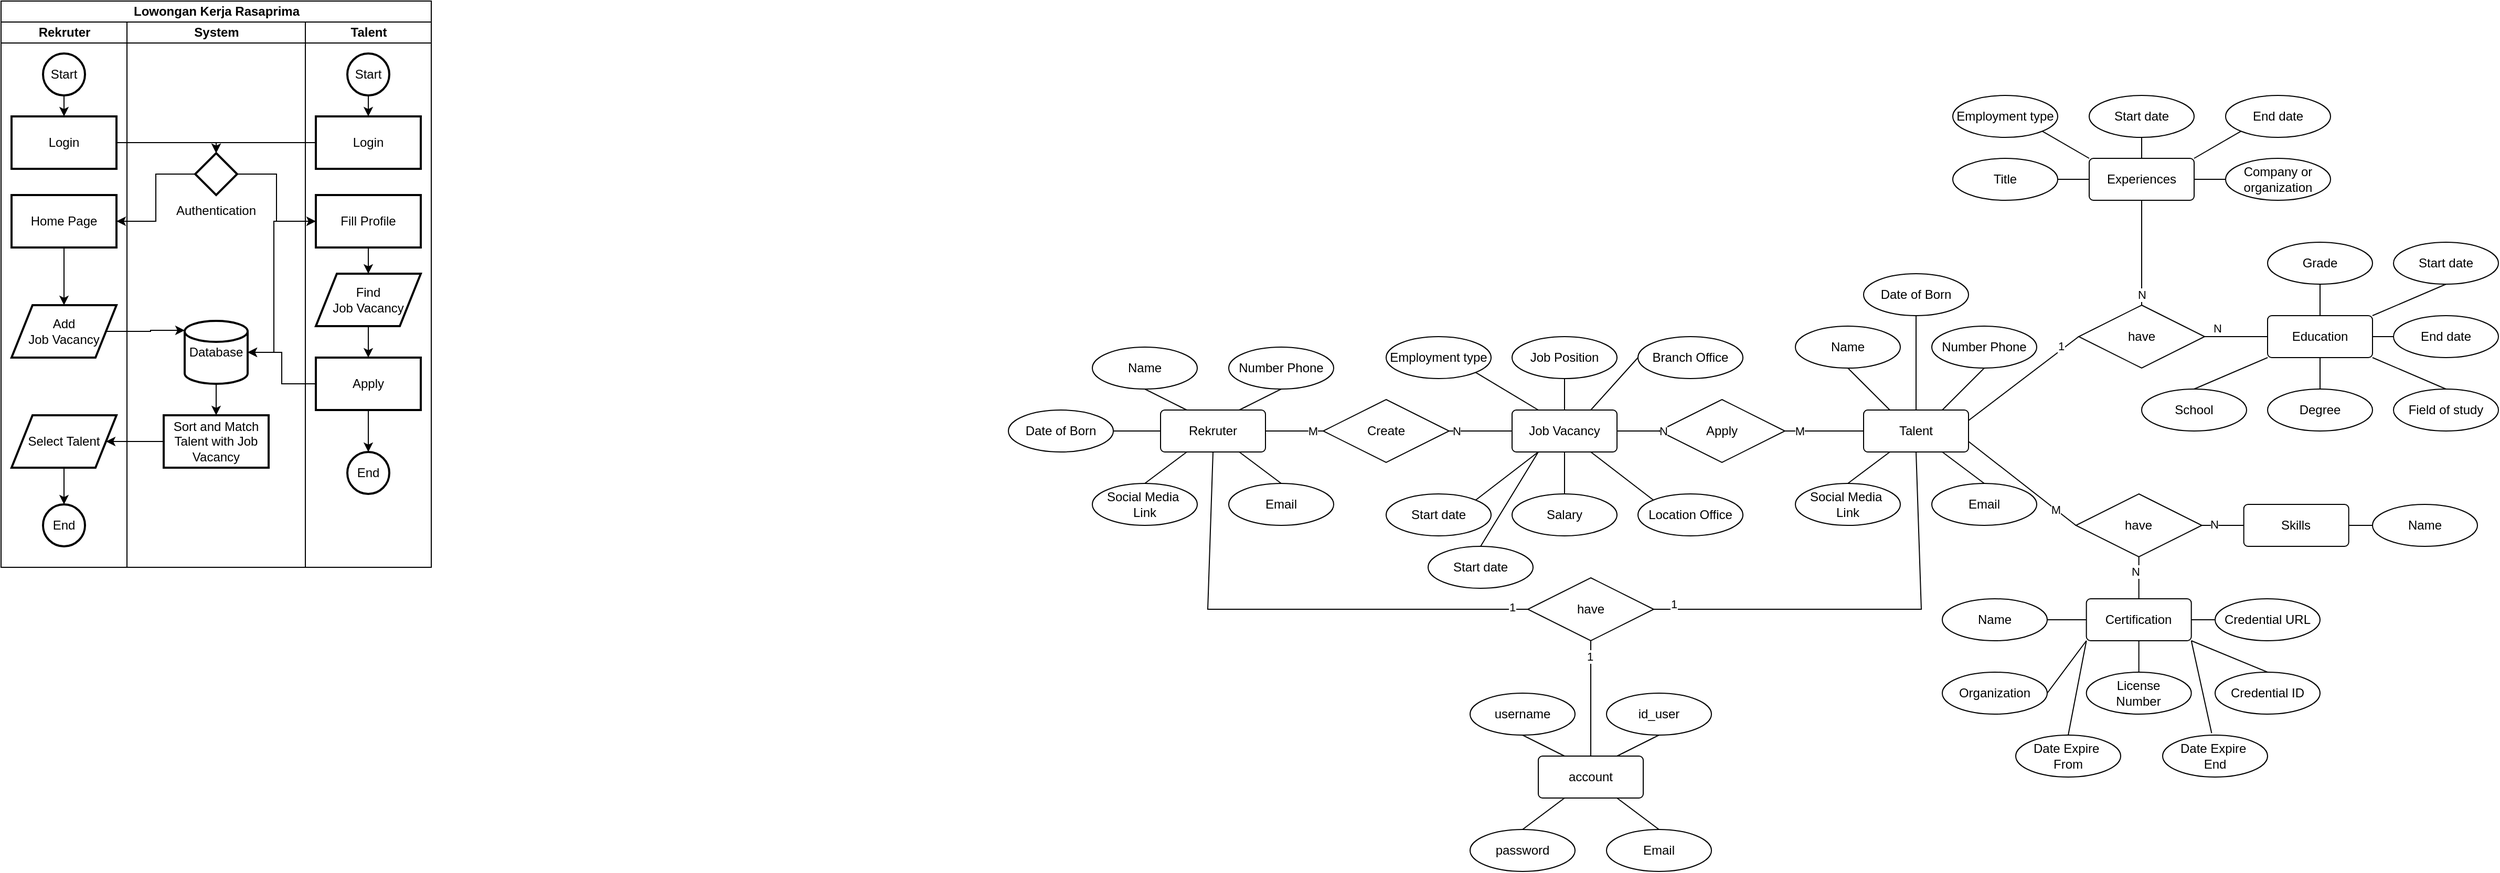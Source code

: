 <mxfile version="26.2.13">
  <diagram name="Page-1" id="O7iXT2IoPhU9W17zgHiO">
    <mxGraphModel dx="2426" dy="834" grid="1" gridSize="10" guides="1" tooltips="1" connect="1" arrows="1" fold="1" page="1" pageScale="1" pageWidth="850" pageHeight="1100" math="0" shadow="0">
      <root>
        <mxCell id="0" />
        <mxCell id="1" parent="0" />
        <mxCell id="uvv2mwFOaot9U9cJfKDP-1" value="Lowongan Kerja Rasaprima" style="swimlane;childLayout=stackLayout;resizeParent=1;resizeParentMax=0;startSize=20;html=1;" parent="1" vertex="1">
          <mxGeometry x="-830" y="20" width="410" height="540" as="geometry" />
        </mxCell>
        <mxCell id="uvv2mwFOaot9U9cJfKDP-2" value="Rekruter" style="swimlane;startSize=20;html=1;" parent="uvv2mwFOaot9U9cJfKDP-1" vertex="1">
          <mxGeometry y="20" width="120" height="520" as="geometry" />
        </mxCell>
        <mxCell id="uvv2mwFOaot9U9cJfKDP-7" value="" style="edgeStyle=orthogonalEdgeStyle;rounded=0;orthogonalLoop=1;jettySize=auto;html=1;" parent="uvv2mwFOaot9U9cJfKDP-2" source="uvv2mwFOaot9U9cJfKDP-5" target="uvv2mwFOaot9U9cJfKDP-6" edge="1">
          <mxGeometry relative="1" as="geometry" />
        </mxCell>
        <mxCell id="uvv2mwFOaot9U9cJfKDP-5" value="Start" style="strokeWidth=2;html=1;shape=mxgraph.flowchart.start_2;whiteSpace=wrap;" parent="uvv2mwFOaot9U9cJfKDP-2" vertex="1">
          <mxGeometry x="40" y="30" width="40" height="40" as="geometry" />
        </mxCell>
        <mxCell id="uvv2mwFOaot9U9cJfKDP-6" value="Login" style="whiteSpace=wrap;html=1;strokeWidth=2;" parent="uvv2mwFOaot9U9cJfKDP-2" vertex="1">
          <mxGeometry x="10" y="90" width="100" height="50" as="geometry" />
        </mxCell>
        <mxCell id="uvv2mwFOaot9U9cJfKDP-26" value="" style="edgeStyle=orthogonalEdgeStyle;rounded=0;orthogonalLoop=1;jettySize=auto;html=1;" parent="uvv2mwFOaot9U9cJfKDP-2" source="uvv2mwFOaot9U9cJfKDP-19" target="uvv2mwFOaot9U9cJfKDP-25" edge="1">
          <mxGeometry relative="1" as="geometry" />
        </mxCell>
        <mxCell id="uvv2mwFOaot9U9cJfKDP-19" value="Home Page" style="whiteSpace=wrap;html=1;strokeWidth=2;aspect=fixed;" parent="uvv2mwFOaot9U9cJfKDP-2" vertex="1">
          <mxGeometry x="10" y="165" width="100" height="50" as="geometry" />
        </mxCell>
        <mxCell id="uvv2mwFOaot9U9cJfKDP-25" value="Add&lt;div&gt;Job Vacancy&lt;/div&gt;" style="shape=parallelogram;perimeter=parallelogramPerimeter;whiteSpace=wrap;html=1;fixedSize=1;strokeWidth=2;aspect=fixed;" parent="uvv2mwFOaot9U9cJfKDP-2" vertex="1">
          <mxGeometry x="10" y="270" width="100" height="50" as="geometry" />
        </mxCell>
        <mxCell id="uvv2mwFOaot9U9cJfKDP-46" value="" style="edgeStyle=orthogonalEdgeStyle;rounded=0;orthogonalLoop=1;jettySize=auto;html=1;" parent="uvv2mwFOaot9U9cJfKDP-2" source="uvv2mwFOaot9U9cJfKDP-41" target="uvv2mwFOaot9U9cJfKDP-45" edge="1">
          <mxGeometry relative="1" as="geometry" />
        </mxCell>
        <mxCell id="uvv2mwFOaot9U9cJfKDP-41" value="Select Talent" style="shape=parallelogram;perimeter=parallelogramPerimeter;whiteSpace=wrap;html=1;fixedSize=1;strokeWidth=2;aspect=fixed;" parent="uvv2mwFOaot9U9cJfKDP-2" vertex="1">
          <mxGeometry x="10" y="375" width="100" height="50" as="geometry" />
        </mxCell>
        <mxCell id="uvv2mwFOaot9U9cJfKDP-45" value="End" style="ellipse;whiteSpace=wrap;html=1;strokeWidth=2;aspect=fixed;" parent="uvv2mwFOaot9U9cJfKDP-2" vertex="1">
          <mxGeometry x="40" y="460" width="40" height="40" as="geometry" />
        </mxCell>
        <mxCell id="uvv2mwFOaot9U9cJfKDP-3" value="System" style="swimlane;startSize=20;html=1;" parent="uvv2mwFOaot9U9cJfKDP-1" vertex="1">
          <mxGeometry x="120" y="20" width="170" height="520" as="geometry" />
        </mxCell>
        <mxCell id="uvv2mwFOaot9U9cJfKDP-17" value="" style="rhombus;whiteSpace=wrap;html=1;strokeWidth=2;aspect=fixed;" parent="uvv2mwFOaot9U9cJfKDP-3" vertex="1">
          <mxGeometry x="65" y="125" width="40" height="40" as="geometry" />
        </mxCell>
        <mxCell id="uvv2mwFOaot9U9cJfKDP-37" value="" style="edgeStyle=orthogonalEdgeStyle;rounded=0;orthogonalLoop=1;jettySize=auto;html=1;" parent="uvv2mwFOaot9U9cJfKDP-3" source="uvv2mwFOaot9U9cJfKDP-24" target="uvv2mwFOaot9U9cJfKDP-36" edge="1">
          <mxGeometry relative="1" as="geometry" />
        </mxCell>
        <mxCell id="uvv2mwFOaot9U9cJfKDP-24" value="Database" style="strokeWidth=2;html=1;shape=mxgraph.flowchart.database;whiteSpace=wrap;" parent="uvv2mwFOaot9U9cJfKDP-3" vertex="1">
          <mxGeometry x="55" y="285" width="60" height="60" as="geometry" />
        </mxCell>
        <mxCell id="uvv2mwFOaot9U9cJfKDP-13" value="" style="edgeStyle=orthogonalEdgeStyle;rounded=0;orthogonalLoop=1;jettySize=auto;html=1;entryX=0.5;entryY=0;entryDx=0;entryDy=0;" parent="uvv2mwFOaot9U9cJfKDP-3" source="uvv2mwFOaot9U9cJfKDP-11" target="uvv2mwFOaot9U9cJfKDP-17" edge="1">
          <mxGeometry relative="1" as="geometry">
            <mxPoint x="135" y="115.0" as="targetPoint" />
            <Array as="points">
              <mxPoint x="85" y="115" />
            </Array>
          </mxGeometry>
        </mxCell>
        <mxCell id="uvv2mwFOaot9U9cJfKDP-36" value="Sort and Match Talent with Job Vacancy" style="whiteSpace=wrap;html=1;strokeWidth=2;aspect=fixed;" parent="uvv2mwFOaot9U9cJfKDP-3" vertex="1">
          <mxGeometry x="35" y="375" width="100" height="50" as="geometry" />
        </mxCell>
        <mxCell id="uvv2mwFOaot9U9cJfKDP-40" value="Authentication" style="text;html=1;align=center;verticalAlign=middle;whiteSpace=wrap;rounded=0;" parent="uvv2mwFOaot9U9cJfKDP-3" vertex="1">
          <mxGeometry x="55" y="165" width="60" height="30" as="geometry" />
        </mxCell>
        <mxCell id="uvv2mwFOaot9U9cJfKDP-4" value="Talent" style="swimlane;startSize=20;html=1;" parent="uvv2mwFOaot9U9cJfKDP-1" vertex="1">
          <mxGeometry x="290" y="20" width="120" height="520" as="geometry" />
        </mxCell>
        <mxCell id="uvv2mwFOaot9U9cJfKDP-12" value="" style="edgeStyle=orthogonalEdgeStyle;rounded=0;orthogonalLoop=1;jettySize=auto;html=1;" parent="uvv2mwFOaot9U9cJfKDP-4" source="uvv2mwFOaot9U9cJfKDP-10" target="uvv2mwFOaot9U9cJfKDP-11" edge="1">
          <mxGeometry relative="1" as="geometry" />
        </mxCell>
        <mxCell id="uvv2mwFOaot9U9cJfKDP-10" value="Start" style="strokeWidth=2;html=1;shape=mxgraph.flowchart.start_2;whiteSpace=wrap;" parent="uvv2mwFOaot9U9cJfKDP-4" vertex="1">
          <mxGeometry x="40" y="30" width="40" height="40" as="geometry" />
        </mxCell>
        <mxCell id="uvv2mwFOaot9U9cJfKDP-11" value="Login" style="whiteSpace=wrap;html=1;strokeWidth=2;" parent="uvv2mwFOaot9U9cJfKDP-4" vertex="1">
          <mxGeometry x="10" y="90" width="100" height="50" as="geometry" />
        </mxCell>
        <mxCell id="uvv2mwFOaot9U9cJfKDP-30" value="" style="edgeStyle=orthogonalEdgeStyle;rounded=0;orthogonalLoop=1;jettySize=auto;html=1;" parent="uvv2mwFOaot9U9cJfKDP-4" source="uvv2mwFOaot9U9cJfKDP-21" target="uvv2mwFOaot9U9cJfKDP-29" edge="1">
          <mxGeometry relative="1" as="geometry" />
        </mxCell>
        <mxCell id="uvv2mwFOaot9U9cJfKDP-21" value="Fill Profile" style="whiteSpace=wrap;html=1;strokeWidth=2;aspect=fixed;" parent="uvv2mwFOaot9U9cJfKDP-4" vertex="1">
          <mxGeometry x="10" y="165" width="100" height="50" as="geometry" />
        </mxCell>
        <mxCell id="uvv2mwFOaot9U9cJfKDP-34" value="" style="edgeStyle=orthogonalEdgeStyle;rounded=0;orthogonalLoop=1;jettySize=auto;html=1;" parent="uvv2mwFOaot9U9cJfKDP-4" source="uvv2mwFOaot9U9cJfKDP-29" target="uvv2mwFOaot9U9cJfKDP-33" edge="1">
          <mxGeometry relative="1" as="geometry" />
        </mxCell>
        <mxCell id="uvv2mwFOaot9U9cJfKDP-29" value="Find&lt;div&gt;Job Vacancy&lt;/div&gt;" style="shape=parallelogram;perimeter=parallelogramPerimeter;whiteSpace=wrap;html=1;fixedSize=1;strokeWidth=2;aspect=fixed;" parent="uvv2mwFOaot9U9cJfKDP-4" vertex="1">
          <mxGeometry x="10" y="240" width="100" height="50" as="geometry" />
        </mxCell>
        <mxCell id="uvv2mwFOaot9U9cJfKDP-44" value="" style="edgeStyle=orthogonalEdgeStyle;rounded=0;orthogonalLoop=1;jettySize=auto;html=1;" parent="uvv2mwFOaot9U9cJfKDP-4" source="uvv2mwFOaot9U9cJfKDP-33" target="uvv2mwFOaot9U9cJfKDP-43" edge="1">
          <mxGeometry relative="1" as="geometry" />
        </mxCell>
        <mxCell id="uvv2mwFOaot9U9cJfKDP-33" value="Apply" style="whiteSpace=wrap;html=1;strokeWidth=2;aspect=fixed;" parent="uvv2mwFOaot9U9cJfKDP-4" vertex="1">
          <mxGeometry x="10" y="320" width="100" height="50" as="geometry" />
        </mxCell>
        <mxCell id="uvv2mwFOaot9U9cJfKDP-43" value="End" style="ellipse;whiteSpace=wrap;html=1;strokeWidth=2;aspect=fixed;" parent="uvv2mwFOaot9U9cJfKDP-4" vertex="1">
          <mxGeometry x="40" y="410" width="40" height="40" as="geometry" />
        </mxCell>
        <mxCell id="uvv2mwFOaot9U9cJfKDP-9" value="" style="edgeStyle=orthogonalEdgeStyle;rounded=0;orthogonalLoop=1;jettySize=auto;html=1;entryX=0.5;entryY=0;entryDx=0;entryDy=0;" parent="uvv2mwFOaot9U9cJfKDP-1" source="uvv2mwFOaot9U9cJfKDP-6" target="uvv2mwFOaot9U9cJfKDP-17" edge="1">
          <mxGeometry relative="1" as="geometry">
            <mxPoint x="155" y="135.0" as="targetPoint" />
            <Array as="points">
              <mxPoint x="205" y="135" />
            </Array>
          </mxGeometry>
        </mxCell>
        <mxCell id="uvv2mwFOaot9U9cJfKDP-20" value="" style="edgeStyle=orthogonalEdgeStyle;rounded=0;orthogonalLoop=1;jettySize=auto;html=1;" parent="uvv2mwFOaot9U9cJfKDP-1" source="uvv2mwFOaot9U9cJfKDP-17" target="uvv2mwFOaot9U9cJfKDP-19" edge="1">
          <mxGeometry relative="1" as="geometry" />
        </mxCell>
        <mxCell id="uvv2mwFOaot9U9cJfKDP-22" style="edgeStyle=orthogonalEdgeStyle;rounded=0;orthogonalLoop=1;jettySize=auto;html=1;" parent="uvv2mwFOaot9U9cJfKDP-1" source="uvv2mwFOaot9U9cJfKDP-17" target="uvv2mwFOaot9U9cJfKDP-21" edge="1">
          <mxGeometry relative="1" as="geometry" />
        </mxCell>
        <mxCell id="uvv2mwFOaot9U9cJfKDP-27" style="edgeStyle=orthogonalEdgeStyle;rounded=0;orthogonalLoop=1;jettySize=auto;html=1;exitX=1;exitY=0.5;exitDx=0;exitDy=0;entryX=0;entryY=0.15;entryDx=0;entryDy=0;entryPerimeter=0;" parent="uvv2mwFOaot9U9cJfKDP-1" source="uvv2mwFOaot9U9cJfKDP-25" target="uvv2mwFOaot9U9cJfKDP-24" edge="1">
          <mxGeometry relative="1" as="geometry" />
        </mxCell>
        <mxCell id="uvv2mwFOaot9U9cJfKDP-28" style="edgeStyle=orthogonalEdgeStyle;rounded=0;orthogonalLoop=1;jettySize=auto;html=1;entryX=1;entryY=0.5;entryDx=0;entryDy=0;entryPerimeter=0;" parent="uvv2mwFOaot9U9cJfKDP-1" source="uvv2mwFOaot9U9cJfKDP-21" target="uvv2mwFOaot9U9cJfKDP-24" edge="1">
          <mxGeometry relative="1" as="geometry">
            <Array as="points">
              <mxPoint x="260" y="210" />
              <mxPoint x="260" y="335" />
            </Array>
          </mxGeometry>
        </mxCell>
        <mxCell id="uvv2mwFOaot9U9cJfKDP-35" style="edgeStyle=orthogonalEdgeStyle;rounded=0;orthogonalLoop=1;jettySize=auto;html=1;entryX=1;entryY=0.5;entryDx=0;entryDy=0;entryPerimeter=0;" parent="uvv2mwFOaot9U9cJfKDP-1" source="uvv2mwFOaot9U9cJfKDP-33" target="uvv2mwFOaot9U9cJfKDP-24" edge="1">
          <mxGeometry relative="1" as="geometry" />
        </mxCell>
        <mxCell id="uvv2mwFOaot9U9cJfKDP-42" value="" style="edgeStyle=orthogonalEdgeStyle;rounded=0;orthogonalLoop=1;jettySize=auto;html=1;" parent="uvv2mwFOaot9U9cJfKDP-1" source="uvv2mwFOaot9U9cJfKDP-36" target="uvv2mwFOaot9U9cJfKDP-41" edge="1">
          <mxGeometry relative="1" as="geometry" />
        </mxCell>
        <mxCell id="XnMNRkMWb_xgs376mnl2-2" value="Talent" style="rounded=1;arcSize=10;whiteSpace=wrap;html=1;align=center;" parent="1" vertex="1">
          <mxGeometry x="945" y="410" width="100" height="40" as="geometry" />
        </mxCell>
        <mxCell id="XnMNRkMWb_xgs376mnl2-4" value="Education" style="rounded=1;arcSize=10;whiteSpace=wrap;html=1;align=center;" parent="1" vertex="1">
          <mxGeometry x="1330" y="320" width="100" height="40" as="geometry" />
        </mxCell>
        <mxCell id="XnMNRkMWb_xgs376mnl2-5" value="Name" style="ellipse;whiteSpace=wrap;html=1;align=center;" parent="1" vertex="1">
          <mxGeometry x="880" y="330" width="100" height="40" as="geometry" />
        </mxCell>
        <mxCell id="XnMNRkMWb_xgs376mnl2-6" value="Number Phone" style="ellipse;whiteSpace=wrap;html=1;align=center;" parent="1" vertex="1">
          <mxGeometry x="1010" y="330" width="100" height="40" as="geometry" />
        </mxCell>
        <mxCell id="XnMNRkMWb_xgs376mnl2-7" value="Email" style="ellipse;whiteSpace=wrap;html=1;align=center;" parent="1" vertex="1">
          <mxGeometry x="1010" y="480" width="100" height="40" as="geometry" />
        </mxCell>
        <mxCell id="XnMNRkMWb_xgs376mnl2-8" value="Skills" style="rounded=1;arcSize=10;whiteSpace=wrap;html=1;align=center;" parent="1" vertex="1">
          <mxGeometry x="1307.33" y="500" width="100" height="40" as="geometry" />
        </mxCell>
        <mxCell id="XnMNRkMWb_xgs376mnl2-9" value="Certification" style="rounded=1;arcSize=10;whiteSpace=wrap;html=1;align=center;" parent="1" vertex="1">
          <mxGeometry x="1157.33" y="590" width="100" height="40" as="geometry" />
        </mxCell>
        <mxCell id="XnMNRkMWb_xgs376mnl2-10" value="Experiences" style="rounded=1;arcSize=10;whiteSpace=wrap;html=1;align=center;" parent="1" vertex="1">
          <mxGeometry x="1160" y="170" width="100" height="40" as="geometry" />
        </mxCell>
        <mxCell id="XnMNRkMWb_xgs376mnl2-11" value="have" style="shape=rhombus;perimeter=rhombusPerimeter;whiteSpace=wrap;html=1;align=center;" parent="1" vertex="1">
          <mxGeometry x="1147.33" y="490" width="120" height="60" as="geometry" />
        </mxCell>
        <mxCell id="XnMNRkMWb_xgs376mnl2-17" value="" style="endArrow=none;html=1;rounded=0;exitX=1;exitY=0.5;exitDx=0;exitDy=0;entryX=0;entryY=0.5;entryDx=0;entryDy=0;" parent="1" source="XnMNRkMWb_xgs376mnl2-11" target="XnMNRkMWb_xgs376mnl2-8" edge="1">
          <mxGeometry relative="1" as="geometry">
            <mxPoint x="1277.33" y="520" as="sourcePoint" />
            <mxPoint x="1167.33" y="530" as="targetPoint" />
          </mxGeometry>
        </mxCell>
        <mxCell id="XnMNRkMWb_xgs376mnl2-19" value="N" style="edgeLabel;html=1;align=center;verticalAlign=middle;resizable=0;points=[];" parent="XnMNRkMWb_xgs376mnl2-17" vertex="1" connectable="0">
          <mxGeometry x="-0.444" y="1" relative="1" as="geometry">
            <mxPoint as="offset" />
          </mxGeometry>
        </mxCell>
        <mxCell id="XnMNRkMWb_xgs376mnl2-20" value="" style="endArrow=none;html=1;rounded=0;exitX=1;exitY=0.75;exitDx=0;exitDy=0;entryX=0;entryY=0.5;entryDx=0;entryDy=0;" parent="1" source="XnMNRkMWb_xgs376mnl2-2" target="XnMNRkMWb_xgs376mnl2-11" edge="1">
          <mxGeometry relative="1" as="geometry">
            <mxPoint x="1070" y="510" as="sourcePoint" />
            <mxPoint x="1230" y="510" as="targetPoint" />
          </mxGeometry>
        </mxCell>
        <mxCell id="XnMNRkMWb_xgs376mnl2-24" value="M" style="edgeLabel;html=1;align=center;verticalAlign=middle;resizable=0;points=[];" parent="XnMNRkMWb_xgs376mnl2-20" vertex="1" connectable="0">
          <mxGeometry x="0.627" relative="1" as="geometry">
            <mxPoint as="offset" />
          </mxGeometry>
        </mxCell>
        <mxCell id="XnMNRkMWb_xgs376mnl2-21" value="" style="endArrow=none;html=1;rounded=0;exitX=0.5;exitY=1;exitDx=0;exitDy=0;entryX=0.5;entryY=0;entryDx=0;entryDy=0;" parent="1" source="XnMNRkMWb_xgs376mnl2-11" target="XnMNRkMWb_xgs376mnl2-9" edge="1">
          <mxGeometry relative="1" as="geometry">
            <mxPoint x="1077.33" y="669.55" as="sourcePoint" />
            <mxPoint x="1237.33" y="669.55" as="targetPoint" />
          </mxGeometry>
        </mxCell>
        <mxCell id="XnMNRkMWb_xgs376mnl2-25" value="N" style="edgeLabel;html=1;align=center;verticalAlign=middle;resizable=0;points=[];" parent="XnMNRkMWb_xgs376mnl2-21" vertex="1" connectable="0">
          <mxGeometry x="-0.304" relative="1" as="geometry">
            <mxPoint x="-4" as="offset" />
          </mxGeometry>
        </mxCell>
        <mxCell id="XnMNRkMWb_xgs376mnl2-22" value="" style="endArrow=none;html=1;rounded=0;exitX=1;exitY=0.5;exitDx=0;exitDy=0;entryX=0;entryY=0.5;entryDx=0;entryDy=0;" parent="1" source="XnMNRkMWb_xgs376mnl2-26" target="XnMNRkMWb_xgs376mnl2-4" edge="1">
          <mxGeometry relative="1" as="geometry">
            <mxPoint x="1230" y="290" as="sourcePoint" />
            <mxPoint x="1390" y="290" as="targetPoint" />
          </mxGeometry>
        </mxCell>
        <mxCell id="XnMNRkMWb_xgs376mnl2-30" value="N" style="edgeLabel;html=1;align=center;verticalAlign=middle;resizable=0;points=[];" parent="XnMNRkMWb_xgs376mnl2-22" vertex="1" connectable="0">
          <mxGeometry x="-0.539" y="2" relative="1" as="geometry">
            <mxPoint x="-2" y="-6" as="offset" />
          </mxGeometry>
        </mxCell>
        <mxCell id="XnMNRkMWb_xgs376mnl2-26" value="have" style="shape=rhombus;perimeter=rhombusPerimeter;whiteSpace=wrap;html=1;align=center;" parent="1" vertex="1">
          <mxGeometry x="1150" y="310" width="120" height="60" as="geometry" />
        </mxCell>
        <mxCell id="XnMNRkMWb_xgs376mnl2-27" value="" style="endArrow=none;html=1;rounded=0;exitX=1;exitY=0.25;exitDx=0;exitDy=0;entryX=0;entryY=0.5;entryDx=0;entryDy=0;" parent="1" source="XnMNRkMWb_xgs376mnl2-2" target="XnMNRkMWb_xgs376mnl2-26" edge="1">
          <mxGeometry relative="1" as="geometry">
            <mxPoint x="950" y="399.09" as="sourcePoint" />
            <mxPoint x="1110" y="399.09" as="targetPoint" />
          </mxGeometry>
        </mxCell>
        <mxCell id="XnMNRkMWb_xgs376mnl2-29" value="1" style="edgeLabel;html=1;align=center;verticalAlign=middle;resizable=0;points=[];" parent="XnMNRkMWb_xgs376mnl2-27" vertex="1" connectable="0">
          <mxGeometry x="0.532" y="3" relative="1" as="geometry">
            <mxPoint x="9" y="-8" as="offset" />
          </mxGeometry>
        </mxCell>
        <mxCell id="XnMNRkMWb_xgs376mnl2-34" value="Title" style="ellipse;whiteSpace=wrap;html=1;align=center;" parent="1" vertex="1">
          <mxGeometry x="1030" y="170" width="100" height="40" as="geometry" />
        </mxCell>
        <mxCell id="XnMNRkMWb_xgs376mnl2-35" value="Employment type" style="ellipse;whiteSpace=wrap;html=1;align=center;" parent="1" vertex="1">
          <mxGeometry x="1030" y="110" width="100" height="40" as="geometry" />
        </mxCell>
        <mxCell id="XnMNRkMWb_xgs376mnl2-36" value="Company or organization" style="ellipse;whiteSpace=wrap;html=1;align=center;" parent="1" vertex="1">
          <mxGeometry x="1290" y="170" width="100" height="40" as="geometry" />
        </mxCell>
        <mxCell id="XnMNRkMWb_xgs376mnl2-37" value="Start date" style="ellipse;whiteSpace=wrap;html=1;align=center;" parent="1" vertex="1">
          <mxGeometry x="1160" y="110" width="100" height="40" as="geometry" />
        </mxCell>
        <mxCell id="XnMNRkMWb_xgs376mnl2-38" value="End date" style="ellipse;whiteSpace=wrap;html=1;align=center;" parent="1" vertex="1">
          <mxGeometry x="1290" y="110" width="100" height="40" as="geometry" />
        </mxCell>
        <mxCell id="XnMNRkMWb_xgs376mnl2-42" value="" style="endArrow=none;html=1;rounded=0;exitX=0;exitY=0.5;exitDx=0;exitDy=0;entryX=1;entryY=0.5;entryDx=0;entryDy=0;" parent="1" source="XnMNRkMWb_xgs376mnl2-10" target="XnMNRkMWb_xgs376mnl2-34" edge="1">
          <mxGeometry relative="1" as="geometry">
            <mxPoint x="1160" y="270" as="sourcePoint" />
            <mxPoint x="1320" y="270" as="targetPoint" />
          </mxGeometry>
        </mxCell>
        <mxCell id="XnMNRkMWb_xgs376mnl2-43" value="" style="endArrow=none;html=1;rounded=0;exitX=0;exitY=0;exitDx=0;exitDy=0;entryX=1;entryY=1;entryDx=0;entryDy=0;" parent="1" source="XnMNRkMWb_xgs376mnl2-10" target="XnMNRkMWb_xgs376mnl2-35" edge="1">
          <mxGeometry relative="1" as="geometry">
            <mxPoint x="1220" y="220" as="sourcePoint" />
            <mxPoint x="1220" y="280" as="targetPoint" />
          </mxGeometry>
        </mxCell>
        <mxCell id="XnMNRkMWb_xgs376mnl2-44" value="" style="endArrow=none;html=1;rounded=0;exitX=1;exitY=0.5;exitDx=0;exitDy=0;entryX=0;entryY=0.5;entryDx=0;entryDy=0;" parent="1" source="XnMNRkMWb_xgs376mnl2-10" target="XnMNRkMWb_xgs376mnl2-36" edge="1">
          <mxGeometry relative="1" as="geometry">
            <mxPoint x="1270" y="220" as="sourcePoint" />
            <mxPoint x="1300" y="260" as="targetPoint" />
          </mxGeometry>
        </mxCell>
        <mxCell id="XnMNRkMWb_xgs376mnl2-45" value="" style="endArrow=none;html=1;rounded=0;exitX=0.5;exitY=0;exitDx=0;exitDy=0;entryX=0.5;entryY=1;entryDx=0;entryDy=0;" parent="1" source="XnMNRkMWb_xgs376mnl2-10" target="XnMNRkMWb_xgs376mnl2-37" edge="1">
          <mxGeometry relative="1" as="geometry">
            <mxPoint x="1270" y="220" as="sourcePoint" />
            <mxPoint x="1300" y="260" as="targetPoint" />
          </mxGeometry>
        </mxCell>
        <mxCell id="XnMNRkMWb_xgs376mnl2-46" value="" style="endArrow=none;html=1;rounded=0;exitX=1;exitY=0;exitDx=0;exitDy=0;entryX=0;entryY=1;entryDx=0;entryDy=0;" parent="1" source="XnMNRkMWb_xgs376mnl2-10" target="XnMNRkMWb_xgs376mnl2-38" edge="1">
          <mxGeometry relative="1" as="geometry">
            <mxPoint x="1220" y="180" as="sourcePoint" />
            <mxPoint x="1220" y="160" as="targetPoint" />
          </mxGeometry>
        </mxCell>
        <mxCell id="XnMNRkMWb_xgs376mnl2-47" value="Name" style="ellipse;whiteSpace=wrap;html=1;align=center;" parent="1" vertex="1">
          <mxGeometry x="1020" y="590" width="100" height="40" as="geometry" />
        </mxCell>
        <mxCell id="XnMNRkMWb_xgs376mnl2-48" value="Organization" style="ellipse;whiteSpace=wrap;html=1;align=center;" parent="1" vertex="1">
          <mxGeometry x="1020" y="660" width="100" height="40" as="geometry" />
        </mxCell>
        <mxCell id="XnMNRkMWb_xgs376mnl2-49" value="License&lt;div&gt;Number&lt;/div&gt;" style="ellipse;whiteSpace=wrap;html=1;align=center;" parent="1" vertex="1">
          <mxGeometry x="1157.33" y="660" width="100" height="40" as="geometry" />
        </mxCell>
        <mxCell id="XnMNRkMWb_xgs376mnl2-50" value="Credential ID" style="ellipse;whiteSpace=wrap;html=1;align=center;" parent="1" vertex="1">
          <mxGeometry x="1280" y="660" width="100" height="40" as="geometry" />
        </mxCell>
        <mxCell id="XnMNRkMWb_xgs376mnl2-51" value="Credential URL" style="ellipse;whiteSpace=wrap;html=1;align=center;" parent="1" vertex="1">
          <mxGeometry x="1280" y="590" width="100" height="40" as="geometry" />
        </mxCell>
        <mxCell id="XnMNRkMWb_xgs376mnl2-52" value="Date Expire&amp;nbsp;&lt;div&gt;From&lt;/div&gt;" style="ellipse;whiteSpace=wrap;html=1;align=center;" parent="1" vertex="1">
          <mxGeometry x="1090" y="720" width="100" height="40" as="geometry" />
        </mxCell>
        <mxCell id="XnMNRkMWb_xgs376mnl2-53" value="Date Expire&amp;nbsp;&lt;div&gt;End&lt;/div&gt;" style="ellipse;whiteSpace=wrap;html=1;align=center;" parent="1" vertex="1">
          <mxGeometry x="1230" y="720" width="100" height="40" as="geometry" />
        </mxCell>
        <mxCell id="XnMNRkMWb_xgs376mnl2-54" value="" style="endArrow=none;html=1;rounded=0;entryX=1;entryY=0.5;entryDx=0;entryDy=0;exitX=0;exitY=0.5;exitDx=0;exitDy=0;" parent="1" source="XnMNRkMWb_xgs376mnl2-9" target="XnMNRkMWb_xgs376mnl2-47" edge="1">
          <mxGeometry relative="1" as="geometry">
            <mxPoint x="1070" y="540" as="sourcePoint" />
            <mxPoint x="1100" y="580" as="targetPoint" />
          </mxGeometry>
        </mxCell>
        <mxCell id="XnMNRkMWb_xgs376mnl2-55" value="" style="endArrow=none;html=1;rounded=0;entryX=1;entryY=0.5;entryDx=0;entryDy=0;exitX=0;exitY=1;exitDx=0;exitDy=0;" parent="1" source="XnMNRkMWb_xgs376mnl2-9" target="XnMNRkMWb_xgs376mnl2-48" edge="1">
          <mxGeometry relative="1" as="geometry">
            <mxPoint x="1167" y="620" as="sourcePoint" />
            <mxPoint x="1130" y="620" as="targetPoint" />
          </mxGeometry>
        </mxCell>
        <mxCell id="XnMNRkMWb_xgs376mnl2-56" value="" style="endArrow=none;html=1;rounded=0;entryX=0.5;entryY=0;entryDx=0;entryDy=0;exitX=0;exitY=1;exitDx=0;exitDy=0;" parent="1" source="XnMNRkMWb_xgs376mnl2-9" target="XnMNRkMWb_xgs376mnl2-52" edge="1">
          <mxGeometry relative="1" as="geometry">
            <mxPoint x="1167" y="640" as="sourcePoint" />
            <mxPoint x="1130" y="690" as="targetPoint" />
          </mxGeometry>
        </mxCell>
        <mxCell id="XnMNRkMWb_xgs376mnl2-57" value="" style="endArrow=none;html=1;rounded=0;entryX=0.5;entryY=0;entryDx=0;entryDy=0;exitX=0.5;exitY=1;exitDx=0;exitDy=0;" parent="1" source="XnMNRkMWb_xgs376mnl2-9" target="XnMNRkMWb_xgs376mnl2-49" edge="1">
          <mxGeometry relative="1" as="geometry">
            <mxPoint x="1167" y="640" as="sourcePoint" />
            <mxPoint x="1150" y="730" as="targetPoint" />
          </mxGeometry>
        </mxCell>
        <mxCell id="XnMNRkMWb_xgs376mnl2-58" value="" style="endArrow=none;html=1;rounded=0;entryX=0.467;entryY=-0.046;entryDx=0;entryDy=0;exitX=1;exitY=1;exitDx=0;exitDy=0;entryPerimeter=0;" parent="1" source="XnMNRkMWb_xgs376mnl2-9" target="XnMNRkMWb_xgs376mnl2-53" edge="1">
          <mxGeometry relative="1" as="geometry">
            <mxPoint x="1217" y="640" as="sourcePoint" />
            <mxPoint x="1217" y="670" as="targetPoint" />
          </mxGeometry>
        </mxCell>
        <mxCell id="XnMNRkMWb_xgs376mnl2-59" value="" style="endArrow=none;html=1;rounded=0;entryX=0.5;entryY=0;entryDx=0;entryDy=0;exitX=1;exitY=1;exitDx=0;exitDy=0;" parent="1" source="XnMNRkMWb_xgs376mnl2-9" target="XnMNRkMWb_xgs376mnl2-50" edge="1">
          <mxGeometry relative="1" as="geometry">
            <mxPoint x="1267" y="640" as="sourcePoint" />
            <mxPoint x="1287" y="728" as="targetPoint" />
          </mxGeometry>
        </mxCell>
        <mxCell id="XnMNRkMWb_xgs376mnl2-60" value="" style="endArrow=none;html=1;rounded=0;entryX=0;entryY=0.5;entryDx=0;entryDy=0;exitX=1;exitY=0.5;exitDx=0;exitDy=0;" parent="1" source="XnMNRkMWb_xgs376mnl2-9" target="XnMNRkMWb_xgs376mnl2-51" edge="1">
          <mxGeometry relative="1" as="geometry">
            <mxPoint x="1267" y="640" as="sourcePoint" />
            <mxPoint x="1340" y="670" as="targetPoint" />
          </mxGeometry>
        </mxCell>
        <mxCell id="XnMNRkMWb_xgs376mnl2-63" value="Name" style="ellipse;whiteSpace=wrap;html=1;align=center;" parent="1" vertex="1">
          <mxGeometry x="1430" y="500" width="100" height="40" as="geometry" />
        </mxCell>
        <mxCell id="XnMNRkMWb_xgs376mnl2-64" value="" style="endArrow=none;html=1;rounded=0;entryX=0;entryY=0.5;entryDx=0;entryDy=0;exitX=1;exitY=0.5;exitDx=0;exitDy=0;" parent="1" source="XnMNRkMWb_xgs376mnl2-8" target="XnMNRkMWb_xgs376mnl2-63" edge="1">
          <mxGeometry relative="1" as="geometry">
            <mxPoint x="1557" y="570" as="sourcePoint" />
            <mxPoint x="1500" y="540" as="targetPoint" />
          </mxGeometry>
        </mxCell>
        <mxCell id="XnMNRkMWb_xgs376mnl2-65" value="" style="endArrow=none;html=1;rounded=0;exitX=0.5;exitY=1;exitDx=0;exitDy=0;entryX=0.5;entryY=0;entryDx=0;entryDy=0;" parent="1" source="XnMNRkMWb_xgs376mnl2-10" target="XnMNRkMWb_xgs376mnl2-26" edge="1">
          <mxGeometry relative="1" as="geometry">
            <mxPoint x="1208.82" y="230" as="sourcePoint" />
            <mxPoint x="1208.82" y="290" as="targetPoint" />
          </mxGeometry>
        </mxCell>
        <mxCell id="XnMNRkMWb_xgs376mnl2-66" value="N" style="edgeLabel;html=1;align=center;verticalAlign=middle;resizable=0;points=[];" parent="XnMNRkMWb_xgs376mnl2-65" vertex="1" connectable="0">
          <mxGeometry x="-0.539" y="2" relative="1" as="geometry">
            <mxPoint x="-2" y="67" as="offset" />
          </mxGeometry>
        </mxCell>
        <mxCell id="XnMNRkMWb_xgs376mnl2-67" value="School" style="ellipse;whiteSpace=wrap;html=1;align=center;" parent="1" vertex="1">
          <mxGeometry x="1210" y="390" width="100" height="40" as="geometry" />
        </mxCell>
        <mxCell id="XnMNRkMWb_xgs376mnl2-68" value="" style="endArrow=none;html=1;rounded=0;exitX=0;exitY=1;exitDx=0;exitDy=0;entryX=0.5;entryY=0;entryDx=0;entryDy=0;" parent="1" source="XnMNRkMWb_xgs376mnl2-4" target="XnMNRkMWb_xgs376mnl2-67" edge="1">
          <mxGeometry relative="1" as="geometry">
            <mxPoint x="1170" y="250" as="sourcePoint" />
            <mxPoint x="1140" y="250" as="targetPoint" />
          </mxGeometry>
        </mxCell>
        <mxCell id="XnMNRkMWb_xgs376mnl2-69" value="Degree" style="ellipse;whiteSpace=wrap;html=1;align=center;" parent="1" vertex="1">
          <mxGeometry x="1330" y="390" width="100" height="40" as="geometry" />
        </mxCell>
        <mxCell id="XnMNRkMWb_xgs376mnl2-70" value="&lt;div&gt;Field of study&lt;/div&gt;" style="ellipse;whiteSpace=wrap;html=1;align=center;" parent="1" vertex="1">
          <mxGeometry x="1450" y="390" width="100" height="40" as="geometry" />
        </mxCell>
        <mxCell id="XnMNRkMWb_xgs376mnl2-71" value="" style="endArrow=none;html=1;rounded=0;exitX=0.5;exitY=1;exitDx=0;exitDy=0;entryX=0.5;entryY=0;entryDx=0;entryDy=0;" parent="1" source="XnMNRkMWb_xgs376mnl2-4" target="XnMNRkMWb_xgs376mnl2-69" edge="1">
          <mxGeometry relative="1" as="geometry">
            <mxPoint x="1340" y="370" as="sourcePoint" />
            <mxPoint x="1270" y="400" as="targetPoint" />
          </mxGeometry>
        </mxCell>
        <mxCell id="XnMNRkMWb_xgs376mnl2-72" value="" style="endArrow=none;html=1;rounded=0;exitX=1;exitY=1;exitDx=0;exitDy=0;entryX=0.5;entryY=0;entryDx=0;entryDy=0;" parent="1" source="XnMNRkMWb_xgs376mnl2-4" target="XnMNRkMWb_xgs376mnl2-70" edge="1">
          <mxGeometry relative="1" as="geometry">
            <mxPoint x="1390" y="370" as="sourcePoint" />
            <mxPoint x="1390" y="400" as="targetPoint" />
          </mxGeometry>
        </mxCell>
        <mxCell id="XnMNRkMWb_xgs376mnl2-73" value="End date" style="ellipse;whiteSpace=wrap;html=1;align=center;" parent="1" vertex="1">
          <mxGeometry x="1450" y="320" width="100" height="40" as="geometry" />
        </mxCell>
        <mxCell id="XnMNRkMWb_xgs376mnl2-74" value="Start date" style="ellipse;whiteSpace=wrap;html=1;align=center;" parent="1" vertex="1">
          <mxGeometry x="1450" y="250" width="100" height="40" as="geometry" />
        </mxCell>
        <mxCell id="XnMNRkMWb_xgs376mnl2-75" value="Grade" style="ellipse;whiteSpace=wrap;html=1;align=center;" parent="1" vertex="1">
          <mxGeometry x="1330" y="250" width="100" height="40" as="geometry" />
        </mxCell>
        <mxCell id="XnMNRkMWb_xgs376mnl2-76" value="" style="endArrow=none;html=1;rounded=0;exitX=0.5;exitY=1;exitDx=0;exitDy=0;entryX=0.5;entryY=0;entryDx=0;entryDy=0;" parent="1" source="XnMNRkMWb_xgs376mnl2-75" target="XnMNRkMWb_xgs376mnl2-4" edge="1">
          <mxGeometry relative="1" as="geometry">
            <mxPoint x="1340" y="370" as="sourcePoint" />
            <mxPoint x="1270" y="400" as="targetPoint" />
          </mxGeometry>
        </mxCell>
        <mxCell id="XnMNRkMWb_xgs376mnl2-77" value="" style="endArrow=none;html=1;rounded=0;exitX=0.5;exitY=1;exitDx=0;exitDy=0;entryX=1;entryY=0;entryDx=0;entryDy=0;" parent="1" source="XnMNRkMWb_xgs376mnl2-74" target="XnMNRkMWb_xgs376mnl2-4" edge="1">
          <mxGeometry relative="1" as="geometry">
            <mxPoint x="1390" y="300" as="sourcePoint" />
            <mxPoint x="1390" y="330" as="targetPoint" />
          </mxGeometry>
        </mxCell>
        <mxCell id="XnMNRkMWb_xgs376mnl2-78" value="" style="endArrow=none;html=1;rounded=0;exitX=0;exitY=0.5;exitDx=0;exitDy=0;entryX=1;entryY=0.5;entryDx=0;entryDy=0;" parent="1" source="XnMNRkMWb_xgs376mnl2-73" target="XnMNRkMWb_xgs376mnl2-4" edge="1">
          <mxGeometry relative="1" as="geometry">
            <mxPoint x="1510" y="300" as="sourcePoint" />
            <mxPoint x="1440" y="330" as="targetPoint" />
          </mxGeometry>
        </mxCell>
        <mxCell id="XnMNRkMWb_xgs376mnl2-79" value="Social Media&amp;nbsp;&lt;div&gt;Link&lt;/div&gt;" style="ellipse;whiteSpace=wrap;html=1;align=center;" parent="1" vertex="1">
          <mxGeometry x="880" y="480" width="100" height="40" as="geometry" />
        </mxCell>
        <mxCell id="XnMNRkMWb_xgs376mnl2-80" value="Date of Born" style="ellipse;whiteSpace=wrap;html=1;align=center;" parent="1" vertex="1">
          <mxGeometry x="945" y="280" width="100" height="40" as="geometry" />
        </mxCell>
        <mxCell id="XnMNRkMWb_xgs376mnl2-81" value="" style="endArrow=none;html=1;rounded=0;exitX=0.5;exitY=0;exitDx=0;exitDy=0;entryX=0.5;entryY=1;entryDx=0;entryDy=0;" parent="1" source="XnMNRkMWb_xgs376mnl2-2" target="XnMNRkMWb_xgs376mnl2-80" edge="1">
          <mxGeometry relative="1" as="geometry">
            <mxPoint x="1170" y="200" as="sourcePoint" />
            <mxPoint x="1140" y="200" as="targetPoint" />
          </mxGeometry>
        </mxCell>
        <mxCell id="XnMNRkMWb_xgs376mnl2-82" value="" style="endArrow=none;html=1;rounded=0;exitX=0.25;exitY=0;exitDx=0;exitDy=0;entryX=0.5;entryY=1;entryDx=0;entryDy=0;" parent="1" source="XnMNRkMWb_xgs376mnl2-2" target="XnMNRkMWb_xgs376mnl2-5" edge="1">
          <mxGeometry relative="1" as="geometry">
            <mxPoint x="1005" y="420" as="sourcePoint" />
            <mxPoint x="1005" y="310" as="targetPoint" />
          </mxGeometry>
        </mxCell>
        <mxCell id="XnMNRkMWb_xgs376mnl2-83" value="" style="endArrow=none;html=1;rounded=0;exitX=0.75;exitY=0;exitDx=0;exitDy=0;entryX=0.5;entryY=1;entryDx=0;entryDy=0;" parent="1" source="XnMNRkMWb_xgs376mnl2-2" target="XnMNRkMWb_xgs376mnl2-6" edge="1">
          <mxGeometry relative="1" as="geometry">
            <mxPoint x="980" y="420" as="sourcePoint" />
            <mxPoint x="940" y="380" as="targetPoint" />
          </mxGeometry>
        </mxCell>
        <mxCell id="XnMNRkMWb_xgs376mnl2-84" value="" style="endArrow=none;html=1;rounded=0;exitX=0.25;exitY=1;exitDx=0;exitDy=0;entryX=0.5;entryY=0;entryDx=0;entryDy=0;" parent="1" source="XnMNRkMWb_xgs376mnl2-2" target="XnMNRkMWb_xgs376mnl2-79" edge="1">
          <mxGeometry relative="1" as="geometry">
            <mxPoint x="980" y="420" as="sourcePoint" />
            <mxPoint x="940" y="380" as="targetPoint" />
          </mxGeometry>
        </mxCell>
        <mxCell id="XnMNRkMWb_xgs376mnl2-85" value="" style="endArrow=none;html=1;rounded=0;exitX=0.75;exitY=1;exitDx=0;exitDy=0;entryX=0.5;entryY=0;entryDx=0;entryDy=0;" parent="1" source="XnMNRkMWb_xgs376mnl2-2" target="XnMNRkMWb_xgs376mnl2-7" edge="1">
          <mxGeometry relative="1" as="geometry">
            <mxPoint x="980" y="460" as="sourcePoint" />
            <mxPoint x="940" y="490" as="targetPoint" />
          </mxGeometry>
        </mxCell>
        <mxCell id="XnMNRkMWb_xgs376mnl2-86" value="Job Vacancy" style="rounded=1;arcSize=10;whiteSpace=wrap;html=1;align=center;" parent="1" vertex="1">
          <mxGeometry x="610" y="410" width="100" height="40" as="geometry" />
        </mxCell>
        <mxCell id="XnMNRkMWb_xgs376mnl2-87" value="Create" style="shape=rhombus;perimeter=rhombusPerimeter;whiteSpace=wrap;html=1;align=center;" parent="1" vertex="1">
          <mxGeometry x="430" y="400" width="120" height="60" as="geometry" />
        </mxCell>
        <mxCell id="XnMNRkMWb_xgs376mnl2-88" value="" style="endArrow=none;html=1;rounded=0;entryX=0;entryY=0.5;entryDx=0;entryDy=0;" parent="1" source="XnMNRkMWb_xgs376mnl2-101" target="XnMNRkMWb_xgs376mnl2-87" edge="1">
          <mxGeometry relative="1" as="geometry">
            <mxPoint x="380" y="430" as="sourcePoint" />
            <mxPoint x="762" y="540" as="targetPoint" />
          </mxGeometry>
        </mxCell>
        <mxCell id="XnMNRkMWb_xgs376mnl2-89" value="M" style="edgeLabel;html=1;align=center;verticalAlign=middle;resizable=0;points=[];" parent="XnMNRkMWb_xgs376mnl2-88" vertex="1" connectable="0">
          <mxGeometry x="0.627" relative="1" as="geometry">
            <mxPoint as="offset" />
          </mxGeometry>
        </mxCell>
        <mxCell id="XnMNRkMWb_xgs376mnl2-90" value="" style="endArrow=none;html=1;rounded=0;entryX=0;entryY=0.5;entryDx=0;entryDy=0;exitX=1;exitY=0.5;exitDx=0;exitDy=0;" parent="1" source="XnMNRkMWb_xgs376mnl2-87" target="XnMNRkMWb_xgs376mnl2-86" edge="1">
          <mxGeometry relative="1" as="geometry">
            <mxPoint x="520" y="580" as="sourcePoint" />
            <mxPoint x="757" y="600" as="targetPoint" />
          </mxGeometry>
        </mxCell>
        <mxCell id="XnMNRkMWb_xgs376mnl2-91" value="N" style="edgeLabel;html=1;align=center;verticalAlign=middle;resizable=0;points=[];" parent="XnMNRkMWb_xgs376mnl2-90" vertex="1" connectable="0">
          <mxGeometry x="-0.304" relative="1" as="geometry">
            <mxPoint x="-14" as="offset" />
          </mxGeometry>
        </mxCell>
        <mxCell id="XnMNRkMWb_xgs376mnl2-92" value="Apply" style="shape=rhombus;perimeter=rhombusPerimeter;whiteSpace=wrap;html=1;align=center;" parent="1" vertex="1">
          <mxGeometry x="750" y="400" width="120" height="60" as="geometry" />
        </mxCell>
        <mxCell id="XnMNRkMWb_xgs376mnl2-94" value="" style="endArrow=none;html=1;rounded=0;entryX=1;entryY=0.5;entryDx=0;entryDy=0;exitX=0;exitY=0.5;exitDx=0;exitDy=0;" parent="1" source="XnMNRkMWb_xgs376mnl2-92" target="XnMNRkMWb_xgs376mnl2-86" edge="1">
          <mxGeometry relative="1" as="geometry">
            <mxPoint x="870" y="430" as="sourcePoint" />
            <mxPoint x="940" y="430" as="targetPoint" />
          </mxGeometry>
        </mxCell>
        <mxCell id="XnMNRkMWb_xgs376mnl2-95" value="N" style="edgeLabel;html=1;align=center;verticalAlign=middle;resizable=0;points=[];" parent="XnMNRkMWb_xgs376mnl2-94" vertex="1" connectable="0">
          <mxGeometry x="-0.304" relative="1" as="geometry">
            <mxPoint x="18" as="offset" />
          </mxGeometry>
        </mxCell>
        <mxCell id="XnMNRkMWb_xgs376mnl2-96" value="" style="endArrow=none;html=1;rounded=0;exitX=0;exitY=0.5;exitDx=0;exitDy=0;entryX=1;entryY=0.5;entryDx=0;entryDy=0;" parent="1" source="XnMNRkMWb_xgs376mnl2-2" target="XnMNRkMWb_xgs376mnl2-92" edge="1">
          <mxGeometry relative="1" as="geometry">
            <mxPoint x="880" y="450" as="sourcePoint" />
            <mxPoint x="920" y="450" as="targetPoint" />
          </mxGeometry>
        </mxCell>
        <mxCell id="XnMNRkMWb_xgs376mnl2-97" value="M" style="edgeLabel;html=1;align=center;verticalAlign=middle;resizable=0;points=[];" parent="XnMNRkMWb_xgs376mnl2-96" vertex="1" connectable="0">
          <mxGeometry x="0.627" relative="1" as="geometry">
            <mxPoint as="offset" />
          </mxGeometry>
        </mxCell>
        <mxCell id="XnMNRkMWb_xgs376mnl2-101" value="Rekruter" style="rounded=1;arcSize=10;whiteSpace=wrap;html=1;align=center;" parent="1" vertex="1">
          <mxGeometry x="275" y="410" width="100" height="40" as="geometry" />
        </mxCell>
        <mxCell id="XnMNRkMWb_xgs376mnl2-102" value="Name" style="ellipse;whiteSpace=wrap;html=1;align=center;" parent="1" vertex="1">
          <mxGeometry x="210" y="350" width="100" height="40" as="geometry" />
        </mxCell>
        <mxCell id="XnMNRkMWb_xgs376mnl2-103" value="Number Phone" style="ellipse;whiteSpace=wrap;html=1;align=center;" parent="1" vertex="1">
          <mxGeometry x="340" y="350" width="100" height="40" as="geometry" />
        </mxCell>
        <mxCell id="XnMNRkMWb_xgs376mnl2-104" value="Email" style="ellipse;whiteSpace=wrap;html=1;align=center;" parent="1" vertex="1">
          <mxGeometry x="340" y="480" width="100" height="40" as="geometry" />
        </mxCell>
        <mxCell id="XnMNRkMWb_xgs376mnl2-107" value="Social Media&amp;nbsp;&lt;div&gt;Link&lt;/div&gt;" style="ellipse;whiteSpace=wrap;html=1;align=center;" parent="1" vertex="1">
          <mxGeometry x="210" y="480" width="100" height="40" as="geometry" />
        </mxCell>
        <mxCell id="XnMNRkMWb_xgs376mnl2-108" value="Date of Born" style="ellipse;whiteSpace=wrap;html=1;align=center;" parent="1" vertex="1">
          <mxGeometry x="130" y="410" width="100" height="40" as="geometry" />
        </mxCell>
        <mxCell id="XnMNRkMWb_xgs376mnl2-109" value="" style="endArrow=none;html=1;rounded=0;exitX=0;exitY=0.5;exitDx=0;exitDy=0;entryX=1;entryY=0.5;entryDx=0;entryDy=0;" parent="1" source="XnMNRkMWb_xgs376mnl2-101" target="XnMNRkMWb_xgs376mnl2-108" edge="1">
          <mxGeometry relative="1" as="geometry">
            <mxPoint x="500" y="200" as="sourcePoint" />
            <mxPoint x="470" y="200" as="targetPoint" />
          </mxGeometry>
        </mxCell>
        <mxCell id="XnMNRkMWb_xgs376mnl2-110" value="" style="endArrow=none;html=1;rounded=0;exitX=0.25;exitY=0;exitDx=0;exitDy=0;entryX=0.5;entryY=1;entryDx=0;entryDy=0;" parent="1" source="XnMNRkMWb_xgs376mnl2-101" target="XnMNRkMWb_xgs376mnl2-102" edge="1">
          <mxGeometry relative="1" as="geometry">
            <mxPoint x="335" y="420" as="sourcePoint" />
            <mxPoint x="335" y="310" as="targetPoint" />
          </mxGeometry>
        </mxCell>
        <mxCell id="XnMNRkMWb_xgs376mnl2-111" value="" style="endArrow=none;html=1;rounded=0;exitX=0.75;exitY=0;exitDx=0;exitDy=0;entryX=0.5;entryY=1;entryDx=0;entryDy=0;" parent="1" source="XnMNRkMWb_xgs376mnl2-101" target="XnMNRkMWb_xgs376mnl2-103" edge="1">
          <mxGeometry relative="1" as="geometry">
            <mxPoint x="310" y="420" as="sourcePoint" />
            <mxPoint x="270" y="380" as="targetPoint" />
          </mxGeometry>
        </mxCell>
        <mxCell id="XnMNRkMWb_xgs376mnl2-112" value="" style="endArrow=none;html=1;rounded=0;exitX=0.25;exitY=1;exitDx=0;exitDy=0;entryX=0.5;entryY=0;entryDx=0;entryDy=0;" parent="1" source="XnMNRkMWb_xgs376mnl2-101" target="XnMNRkMWb_xgs376mnl2-107" edge="1">
          <mxGeometry relative="1" as="geometry">
            <mxPoint x="310" y="420" as="sourcePoint" />
            <mxPoint x="270" y="380" as="targetPoint" />
          </mxGeometry>
        </mxCell>
        <mxCell id="XnMNRkMWb_xgs376mnl2-113" value="" style="endArrow=none;html=1;rounded=0;exitX=0.75;exitY=1;exitDx=0;exitDy=0;entryX=0.5;entryY=0;entryDx=0;entryDy=0;" parent="1" source="XnMNRkMWb_xgs376mnl2-101" target="XnMNRkMWb_xgs376mnl2-104" edge="1">
          <mxGeometry relative="1" as="geometry">
            <mxPoint x="310" y="460" as="sourcePoint" />
            <mxPoint x="270" y="490" as="targetPoint" />
          </mxGeometry>
        </mxCell>
        <mxCell id="XnMNRkMWb_xgs376mnl2-118" value="Job Position" style="ellipse;whiteSpace=wrap;html=1;align=center;" parent="1" vertex="1">
          <mxGeometry x="610" y="340" width="100" height="40" as="geometry" />
        </mxCell>
        <mxCell id="XnMNRkMWb_xgs376mnl2-119" value="Employment type" style="ellipse;whiteSpace=wrap;html=1;align=center;" parent="1" vertex="1">
          <mxGeometry x="490" y="340" width="100" height="40" as="geometry" />
        </mxCell>
        <mxCell id="XnMNRkMWb_xgs376mnl2-120" value="Branch Office" style="ellipse;whiteSpace=wrap;html=1;align=center;" parent="1" vertex="1">
          <mxGeometry x="730" y="340" width="100" height="40" as="geometry" />
        </mxCell>
        <mxCell id="XnMNRkMWb_xgs376mnl2-121" value="Start date" style="ellipse;whiteSpace=wrap;html=1;align=center;" parent="1" vertex="1">
          <mxGeometry x="490" y="490" width="100" height="40" as="geometry" />
        </mxCell>
        <mxCell id="XnMNRkMWb_xgs376mnl2-122" value="Salary" style="ellipse;whiteSpace=wrap;html=1;align=center;" parent="1" vertex="1">
          <mxGeometry x="610" y="490" width="100" height="40" as="geometry" />
        </mxCell>
        <mxCell id="XnMNRkMWb_xgs376mnl2-123" value="" style="endArrow=none;html=1;rounded=0;exitX=0.5;exitY=0;exitDx=0;exitDy=0;entryX=0.5;entryY=1;entryDx=0;entryDy=0;" parent="1" source="XnMNRkMWb_xgs376mnl2-86" target="XnMNRkMWb_xgs376mnl2-118" edge="1">
          <mxGeometry relative="1" as="geometry">
            <mxPoint x="630" y="310" as="sourcePoint" />
            <mxPoint x="790" y="390" as="targetPoint" />
          </mxGeometry>
        </mxCell>
        <mxCell id="XnMNRkMWb_xgs376mnl2-124" value="" style="endArrow=none;html=1;rounded=0;exitX=0.25;exitY=0;exitDx=0;exitDy=0;entryX=1;entryY=1;entryDx=0;entryDy=0;" parent="1" source="XnMNRkMWb_xgs376mnl2-86" target="XnMNRkMWb_xgs376mnl2-119" edge="1">
          <mxGeometry relative="1" as="geometry">
            <mxPoint x="630" y="290" as="sourcePoint" />
            <mxPoint x="690" y="400" as="targetPoint" />
          </mxGeometry>
        </mxCell>
        <mxCell id="XnMNRkMWb_xgs376mnl2-125" value="" style="endArrow=none;html=1;rounded=0;exitX=0.75;exitY=0;exitDx=0;exitDy=0;entryX=0;entryY=0.5;entryDx=0;entryDy=0;" parent="1" source="XnMNRkMWb_xgs376mnl2-86" target="XnMNRkMWb_xgs376mnl2-120" edge="1">
          <mxGeometry relative="1" as="geometry">
            <mxPoint x="730" y="310" as="sourcePoint" />
            <mxPoint x="770" y="380" as="targetPoint" />
          </mxGeometry>
        </mxCell>
        <mxCell id="XnMNRkMWb_xgs376mnl2-126" value="" style="endArrow=none;html=1;rounded=0;exitX=0.25;exitY=1;exitDx=0;exitDy=0;entryX=1;entryY=0;entryDx=0;entryDy=0;" parent="1" source="XnMNRkMWb_xgs376mnl2-86" target="XnMNRkMWb_xgs376mnl2-121" edge="1">
          <mxGeometry relative="1" as="geometry">
            <mxPoint x="540" y="550" as="sourcePoint" />
            <mxPoint x="580" y="500" as="targetPoint" />
          </mxGeometry>
        </mxCell>
        <mxCell id="XnMNRkMWb_xgs376mnl2-127" value="" style="endArrow=none;html=1;rounded=0;exitX=0.5;exitY=1;exitDx=0;exitDy=0;entryX=0.5;entryY=0;entryDx=0;entryDy=0;" parent="1" source="XnMNRkMWb_xgs376mnl2-86" target="XnMNRkMWb_xgs376mnl2-122" edge="1">
          <mxGeometry relative="1" as="geometry">
            <mxPoint x="590" y="550" as="sourcePoint" />
            <mxPoint x="550" y="540" as="targetPoint" />
          </mxGeometry>
        </mxCell>
        <mxCell id="XnMNRkMWb_xgs376mnl2-128" value="Location Office" style="ellipse;whiteSpace=wrap;html=1;align=center;" parent="1" vertex="1">
          <mxGeometry x="730" y="490" width="100" height="40" as="geometry" />
        </mxCell>
        <mxCell id="XnMNRkMWb_xgs376mnl2-130" value="" style="endArrow=none;html=1;rounded=0;exitX=0.75;exitY=1;exitDx=0;exitDy=0;entryX=0;entryY=0;entryDx=0;entryDy=0;" parent="1" source="XnMNRkMWb_xgs376mnl2-86" target="XnMNRkMWb_xgs376mnl2-128" edge="1">
          <mxGeometry relative="1" as="geometry">
            <mxPoint x="740" y="300" as="sourcePoint" />
            <mxPoint x="785" y="274" as="targetPoint" />
          </mxGeometry>
        </mxCell>
        <mxCell id="XnMNRkMWb_xgs376mnl2-131" value="Start date" style="ellipse;whiteSpace=wrap;html=1;align=center;" parent="1" vertex="1">
          <mxGeometry x="530" y="540" width="100" height="40" as="geometry" />
        </mxCell>
        <mxCell id="XnMNRkMWb_xgs376mnl2-132" value="" style="endArrow=none;html=1;rounded=0;exitX=0.25;exitY=1;exitDx=0;exitDy=0;entryX=0.5;entryY=0;entryDx=0;entryDy=0;" parent="1" source="XnMNRkMWb_xgs376mnl2-86" target="XnMNRkMWb_xgs376mnl2-131" edge="1">
          <mxGeometry relative="1" as="geometry">
            <mxPoint x="670" y="460" as="sourcePoint" />
            <mxPoint x="670" y="500" as="targetPoint" />
          </mxGeometry>
        </mxCell>
        <mxCell id="KHjo7RdjQieYV3Zf0i1Y-1" value="have" style="shape=rhombus;perimeter=rhombusPerimeter;whiteSpace=wrap;html=1;align=center;" vertex="1" parent="1">
          <mxGeometry x="625" y="570" width="120" height="60" as="geometry" />
        </mxCell>
        <mxCell id="KHjo7RdjQieYV3Zf0i1Y-2" value="" style="endArrow=none;html=1;rounded=0;entryX=0.5;entryY=1;entryDx=0;entryDy=0;exitX=1;exitY=0.5;exitDx=0;exitDy=0;" edge="1" source="KHjo7RdjQieYV3Zf0i1Y-1" parent="1" target="XnMNRkMWb_xgs376mnl2-2">
          <mxGeometry relative="1" as="geometry">
            <mxPoint x="752.5" y="679.57" as="sourcePoint" />
            <mxPoint x="807.5" y="679.57" as="targetPoint" />
            <Array as="points">
              <mxPoint x="1000" y="600" />
            </Array>
          </mxGeometry>
        </mxCell>
        <mxCell id="KHjo7RdjQieYV3Zf0i1Y-20" value="1" style="edgeLabel;html=1;align=center;verticalAlign=middle;resizable=0;points=[];" vertex="1" connectable="0" parent="KHjo7RdjQieYV3Zf0i1Y-2">
          <mxGeometry x="-0.908" y="5" relative="1" as="geometry">
            <mxPoint as="offset" />
          </mxGeometry>
        </mxCell>
        <mxCell id="KHjo7RdjQieYV3Zf0i1Y-4" value="account" style="rounded=1;arcSize=10;whiteSpace=wrap;html=1;align=center;" vertex="1" parent="1">
          <mxGeometry x="635" y="740" width="100" height="40" as="geometry" />
        </mxCell>
        <mxCell id="KHjo7RdjQieYV3Zf0i1Y-5" value="username" style="ellipse;whiteSpace=wrap;html=1;align=center;" vertex="1" parent="1">
          <mxGeometry x="570" y="680" width="100" height="40" as="geometry" />
        </mxCell>
        <mxCell id="KHjo7RdjQieYV3Zf0i1Y-6" value="id_user" style="ellipse;whiteSpace=wrap;html=1;align=center;" vertex="1" parent="1">
          <mxGeometry x="700" y="680" width="100" height="40" as="geometry" />
        </mxCell>
        <mxCell id="KHjo7RdjQieYV3Zf0i1Y-7" value="Email" style="ellipse;whiteSpace=wrap;html=1;align=center;" vertex="1" parent="1">
          <mxGeometry x="700" y="810" width="100" height="40" as="geometry" />
        </mxCell>
        <mxCell id="KHjo7RdjQieYV3Zf0i1Y-8" value="password" style="ellipse;whiteSpace=wrap;html=1;align=center;" vertex="1" parent="1">
          <mxGeometry x="570" y="810" width="100" height="40" as="geometry" />
        </mxCell>
        <mxCell id="KHjo7RdjQieYV3Zf0i1Y-11" value="" style="endArrow=none;html=1;rounded=0;exitX=0.25;exitY=0;exitDx=0;exitDy=0;entryX=0.5;entryY=1;entryDx=0;entryDy=0;" edge="1" source="KHjo7RdjQieYV3Zf0i1Y-4" target="KHjo7RdjQieYV3Zf0i1Y-5" parent="1">
          <mxGeometry relative="1" as="geometry">
            <mxPoint x="695" y="750" as="sourcePoint" />
            <mxPoint x="695" y="640" as="targetPoint" />
          </mxGeometry>
        </mxCell>
        <mxCell id="KHjo7RdjQieYV3Zf0i1Y-12" value="" style="endArrow=none;html=1;rounded=0;exitX=0.75;exitY=0;exitDx=0;exitDy=0;entryX=0.5;entryY=1;entryDx=0;entryDy=0;" edge="1" source="KHjo7RdjQieYV3Zf0i1Y-4" target="KHjo7RdjQieYV3Zf0i1Y-6" parent="1">
          <mxGeometry relative="1" as="geometry">
            <mxPoint x="670" y="750" as="sourcePoint" />
            <mxPoint x="630" y="710" as="targetPoint" />
          </mxGeometry>
        </mxCell>
        <mxCell id="KHjo7RdjQieYV3Zf0i1Y-13" value="" style="endArrow=none;html=1;rounded=0;exitX=0.25;exitY=1;exitDx=0;exitDy=0;entryX=0.5;entryY=0;entryDx=0;entryDy=0;" edge="1" source="KHjo7RdjQieYV3Zf0i1Y-4" target="KHjo7RdjQieYV3Zf0i1Y-8" parent="1">
          <mxGeometry relative="1" as="geometry">
            <mxPoint x="670" y="750" as="sourcePoint" />
            <mxPoint x="630" y="710" as="targetPoint" />
          </mxGeometry>
        </mxCell>
        <mxCell id="KHjo7RdjQieYV3Zf0i1Y-14" value="" style="endArrow=none;html=1;rounded=0;exitX=0.75;exitY=1;exitDx=0;exitDy=0;entryX=0.5;entryY=0;entryDx=0;entryDy=0;" edge="1" source="KHjo7RdjQieYV3Zf0i1Y-4" target="KHjo7RdjQieYV3Zf0i1Y-7" parent="1">
          <mxGeometry relative="1" as="geometry">
            <mxPoint x="670" y="790" as="sourcePoint" />
            <mxPoint x="630" y="820" as="targetPoint" />
          </mxGeometry>
        </mxCell>
        <mxCell id="KHjo7RdjQieYV3Zf0i1Y-16" value="" style="endArrow=none;html=1;rounded=0;entryX=0.5;entryY=0;entryDx=0;entryDy=0;exitX=0.5;exitY=1;exitDx=0;exitDy=0;" edge="1" parent="1" source="KHjo7RdjQieYV3Zf0i1Y-1" target="KHjo7RdjQieYV3Zf0i1Y-4">
          <mxGeometry relative="1" as="geometry">
            <mxPoint x="657.5" y="659.57" as="sourcePoint" />
            <mxPoint x="712.5" y="659.57" as="targetPoint" />
          </mxGeometry>
        </mxCell>
        <mxCell id="KHjo7RdjQieYV3Zf0i1Y-21" value="1" style="edgeLabel;html=1;align=center;verticalAlign=middle;resizable=0;points=[];" vertex="1" connectable="0" parent="KHjo7RdjQieYV3Zf0i1Y-16">
          <mxGeometry x="-0.754" y="-1" relative="1" as="geometry">
            <mxPoint y="1" as="offset" />
          </mxGeometry>
        </mxCell>
        <mxCell id="KHjo7RdjQieYV3Zf0i1Y-18" value="" style="endArrow=none;html=1;rounded=0;entryX=0;entryY=0.5;entryDx=0;entryDy=0;exitX=0.5;exitY=1;exitDx=0;exitDy=0;" edge="1" parent="1" source="XnMNRkMWb_xgs376mnl2-101" target="KHjo7RdjQieYV3Zf0i1Y-1">
          <mxGeometry relative="1" as="geometry">
            <mxPoint x="530" y="670.0" as="sourcePoint" />
            <mxPoint x="585" y="670.0" as="targetPoint" />
            <Array as="points">
              <mxPoint x="320" y="600" />
            </Array>
          </mxGeometry>
        </mxCell>
        <mxCell id="KHjo7RdjQieYV3Zf0i1Y-19" value="1" style="edgeLabel;html=1;align=center;verticalAlign=middle;resizable=0;points=[];" vertex="1" connectable="0" parent="KHjo7RdjQieYV3Zf0i1Y-18">
          <mxGeometry x="0.937" y="2" relative="1" as="geometry">
            <mxPoint x="-1" as="offset" />
          </mxGeometry>
        </mxCell>
      </root>
    </mxGraphModel>
  </diagram>
</mxfile>
